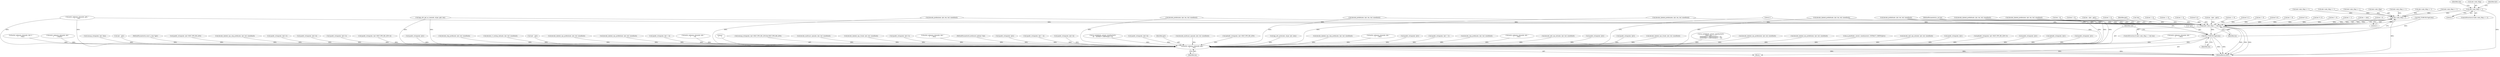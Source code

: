 digraph "0_tcpdump_ffde45acf3348f8353fb4064a1b21683ee6b5ddf@pointer" {
"1001087" [label="(Call,ndo->ndo_vflag <= 1)"];
"1002902" [label="(Call,ndo->ndo_vflag > 1)"];
"1002901" [label="(Call,ndo->ndo_vflag > 1 && len)"];
"1002909" [label="(Call,ND_TCHECK2(*pptr,len))"];
"1002913" [label="(Call,print_unknown_data(ndo, pptr, \"\n\t    \", len))"];
"1002804" [label="(Call,bgp_attr_print(ndo, atype, tptr, alen))"];
"1002915" [label="(Identifier,pptr)"];
"1002901" [label="(Call,ndo->ndo_vflag > 1 && len)"];
"1002903" [label="(Call,ndo->ndo_vflag)"];
"1002062" [label="(Call,decode_multicast_vpn(ndo, tptr, buf, sizeof(buf)))"];
"1000391" [label="(Call,len == 6)"];
"1000909" [label="(Call,ip6addr_string(ndo, tptr+BGP_VPN_RD_LEN))"];
"1001862" [label="(Call,decode_labeled_prefix6(ndo, tptr, len, buf, sizeof(buf)))"];
"1002908" [label="(Block,)"];
"1001998" [label="(Call,decode_labeled_vpn_clnp_prefix(ndo, tptr, buf, sizeof(buf)))"];
"1001966" [label="(Call,decode_clnp_prefix(ndo, tptr, buf, sizeof(buf)))"];
"1002556" [label="(Call,print_unknown_data(ndo, tptr, \"\n\t      \", tlen))"];
"1000180" [label="(Call,len % 2)"];
"1002894" [label="(Call,print_unknown_data(ndo, pptr, \"\n\t    \", len))"];
"1002113" [label="(Call,print_unknown_data(ndo, tptr-3, \"\n\t    \", tlen))"];
"1000362" [label="(Call,len != 0)"];
"1002140" [label="(Call,len % 8)"];
"1002639" [label="(Call,print_unknown_data(ndo, tptr,\"\n\t      \", length))"];
"1000376" [label="(Call,len != 8)"];
"1000573" [label="(Call,len % 4)"];
"1001432" [label="(Call,decode_labeled_prefix6(ndo, tptr, len, buf, sizeof(buf)))"];
"1000977" [label="(Call,isonsap_string(ndo, tptr, tlen))"];
"1001170" [label="(Call,tptr - pptr)"];
"1001091" [label="(Literal,1)"];
"1000128" [label="(MethodParameterIn,const u_char *pptr)"];
"1002923" [label="(MethodReturn,RET)"];
"1000815" [label="(Call,ipaddr_string(ndo, tptr+BGP_VPN_RD_LEN))"];
"1001568" [label="(Call,decode_labeled_vpn_clnp_prefix(ndo, tptr, buf, sizeof(buf)))"];
"1002824" [label="(Call,len % 12)"];
"1002223" [label="(Call,ipaddr_string(ndo, tptr+2))"];
"1002207" [label="(Call,ipaddr_string(ndo, tptr+4))"];
"1000436" [label="(Call,len != 8)"];
"1001093" [label="(Identifier,ndo)"];
"1000153" [label="(Call,len != 1)"];
"1002906" [label="(Literal,1)"];
"1002302" [label="(Call,ipaddr_string(ndo, tptr+2))"];
"1001038" [label="(Call,ipaddr_string(ndo, tptr+BGP_VPN_RD_LEN+4))"];
"1001822" [label="(Call,decode_prefix6(ndo, tptr, len, buf, sizeof(buf)))"];
"1002814" [label="(Call,len -= alen)"];
"1002633" [label="(Call,ndo->ndo_vflag <= 1)"];
"1002838" [label="(Call,len > 0)"];
"1002520" [label="(Call,ipaddr_string(ndo, tptr))"];
"1001750" [label="(Call,decode_labeled_prefix4(ndo, tptr, len, buf, sizeof(buf)))"];
"1001536" [label="(Call,decode_clnp_prefix(ndo, tptr, buf, sizeof(buf)))"];
"1001296" [label="(Call,decode_rt_routing_info(ndo, tptr, buf, sizeof(buf)))"];
"1001696" [label="(Call,tptr - pptr)"];
"1001264" [label="(Call,decode_labeled_vpn_prefix4(ndo, tptr, buf, sizeof(buf)))"];
"1000677" [label="(Call,ndo->ndo_vflag <= 1)"];
"1001472" [label="(Call,decode_labeled_vpn_prefix6(ndo, tptr, buf, sizeof(buf)))"];
"1000428" [label="(Call,ipaddr_string(ndo, tptr + 4))"];
"1002382" [label="(Call,print_unknown_data(ndo, tptr, \"\n\t      \", 8))"];
"1000200" [label="(Call,bgp_attr_get_as_size(ndo, atype, pptr, len))"];
"1002916" [label="(Literal,\"\n\t    \")"];
"1001018" [label="(Call,isonsap_string(ndo, tptr+BGP_VPN_RD_LEN,tlen-BGP_VPN_RD_LEN))"];
"1002677" [label="(Call,len -=4)"];
"1002550" [label="(Call,ndo->ndo_vflag <= 1)"];
"1001328" [label="(Call,decode_multicast_vpn(ndo, tptr, buf, sizeof(buf)))"];
"1001934" [label="(Call,decode_labeled_vpn_l2(ndo, tptr, buf, sizeof(buf)))"];
"1002288" [label="(Call,ipaddr_string(ndo, tptr+2))"];
"1000682" [label="(Call,print_unknown_data(ndo, tptr, \"\n\t    \", tlen))"];
"1000373" [label="(Call,len != 6)"];
"1000126" [label="(MethodParameterIn,netdissect_options *ndo)"];
"1002900" [label="(ControlStructure,if (ndo->ndo_vflag > 1 && len))"];
"1001184" [label="(Call,decode_prefix4(ndo, tptr, len, buf, sizeof(buf)))"];
"1001694" [label="(Call,len - (tptr - pptr))"];
"1002907" [label="(Identifier,len)"];
"1000312" [label="(Call,len != 4)"];
"1000767" [label="(Call,ipaddr_string(ndo, tptr))"];
"1000463" [label="(Call,ipaddr_string(ndo, tptr + 4))"];
"1002912" [label="(Identifier,len)"];
"1002486" [label="(Call,ipaddr_string(ndo, tptr+4))"];
"1001088" [label="(Call,ndo->ndo_vflag)"];
"1002241" [label="(Call,as_printf(ndo, astostr, sizeof(astostr),\n\t\t\t    EXTRACT_32BITS(tptr+2)))"];
"1002465" [label="(Call,ipaddr_string(ndo, tptr+4))"];
"1001086" [label="(ControlStructure,if (ndo->ndo_vflag <= 1))"];
"1002911" [label="(Identifier,pptr)"];
"1002910" [label="(Call,*pptr)"];
"1002914" [label="(Identifier,ndo)"];
"1002917" [label="(Identifier,len)"];
"1000129" [label="(MethodParameterIn,u_int len)"];
"1000190" [label="(Call,!len)"];
"1001710" [label="(Call,decode_prefix4(ndo, tptr, len, buf, sizeof(buf)))"];
"1001092" [label="(Call,print_unknown_data(ndo, tptr, \"\n\t    \", tlen))"];
"1002503" [label="(Call,ipaddr_string(ndo, tptr))"];
"1000408" [label="(Call,ipaddr_string(ndo, tptr + 2))"];
"1000548" [label="(Call,len != 4)"];
"1001392" [label="(Call,decode_prefix6(ndo, tptr, len, buf, sizeof(buf)))"];
"1001617" [label="(Call,print_unknown_data(ndo, tptr, \"\n\t    \", tlen))"];
"1002913" [label="(Call,print_unknown_data(ndo, pptr, \"\n\t    \", len))"];
"1001360" [label="(Call,decode_mdt_vpn_nlri(ndo, tptr, buf, sizeof(buf)))"];
"1000955" [label="(Call,ipaddr_string(ndo, tptr))"];
"1001224" [label="(Call,decode_labeled_prefix4(ndo, tptr, len, buf, sizeof(buf)))"];
"1002821" [label="(Call,len == 0)"];
"1002889" [label="(Call,ndo->ndo_vflag <= 1)"];
"1000338" [label="(Call,len != 4)"];
"1001098" [label="(Identifier,tptr)"];
"1002909" [label="(Call,ND_TCHECK2(*pptr,len))"];
"1002540" [label="(Call,ipaddr_string(ndo, tptr))"];
"1001504" [label="(Call,decode_labeled_vpn_l2(ndo, tptr, buf, sizeof(buf)))"];
"1002902" [label="(Call,ndo->ndo_vflag > 1)"];
"1000471" [label="(Call,len % 4)"];
"1002919" [label="(Literal,1)"];
"1001087" [label="(Call,ndo->ndo_vflag <= 1)"];
"1000258" [label="(Call,as_printf(ndo, astostr, sizeof(astostr),\n\t\t\t\tas_size == 2 ?\n\t\t\t\tEXTRACT_16BITS(&tptr[2 + i]) :\n\t\t\t\tEXTRACT_32BITS(&tptr[2 + i])))"];
"1001790" [label="(Call,decode_labeled_vpn_prefix4(ndo, tptr, buf, sizeof(buf)))"];
"1001902" [label="(Call,decode_labeled_vpn_prefix6(ndo, tptr, buf, sizeof(buf)))"];
"1001168" [label="(Call,len - (tptr - pptr))"];
"1002667" [label="(Call,as_printf(ndo, astostr, sizeof(astostr), EXTRACT_32BITS(tptr)))"];
"1002030" [label="(Call,decode_mdt_vpn_nlri(ndo, tptr, buf, sizeof(buf)))"];
"1001612" [label="(Call,ndo->ndo_vflag <= 1)"];
"1000598" [label="(Call,ipaddr_string(ndo, tptr))"];
"1002108" [label="(Call,ndo->ndo_vflag <= 1)"];
"1001058" [label="(Call,ip6addr_string(ndo, tptr+BGP_VPN_RD_LEN+3))"];
"1000331" [label="(Call,ipaddr_string(ndo, tptr))"];
"1000861" [label="(Call,ip6addr_string(ndo, tptr))"];
"1000567" [label="(Call,ipaddr_string(ndo, tptr))"];
"1002878" [label="(Call,ND_TCHECK2(*pptr,len))"];
"1001087" -> "1001086"  [label="AST: "];
"1001087" -> "1001091"  [label="CFG: "];
"1001088" -> "1001087"  [label="AST: "];
"1001091" -> "1001087"  [label="AST: "];
"1001093" -> "1001087"  [label="CFG: "];
"1001098" -> "1001087"  [label="CFG: "];
"1001087" -> "1002923"  [label="DDG: "];
"1001087" -> "1002902"  [label="DDG: "];
"1002902" -> "1002901"  [label="AST: "];
"1002902" -> "1002906"  [label="CFG: "];
"1002903" -> "1002902"  [label="AST: "];
"1002906" -> "1002902"  [label="AST: "];
"1002907" -> "1002902"  [label="CFG: "];
"1002901" -> "1002902"  [label="CFG: "];
"1002902" -> "1002923"  [label="DDG: "];
"1002902" -> "1002901"  [label="DDG: "];
"1002902" -> "1002901"  [label="DDG: "];
"1000677" -> "1002902"  [label="DDG: "];
"1002633" -> "1002902"  [label="DDG: "];
"1002550" -> "1002902"  [label="DDG: "];
"1002889" -> "1002902"  [label="DDG: "];
"1002108" -> "1002902"  [label="DDG: "];
"1001612" -> "1002902"  [label="DDG: "];
"1002901" -> "1002900"  [label="AST: "];
"1002901" -> "1002907"  [label="CFG: "];
"1002907" -> "1002901"  [label="AST: "];
"1002911" -> "1002901"  [label="CFG: "];
"1002919" -> "1002901"  [label="CFG: "];
"1002901" -> "1002923"  [label="DDG: "];
"1002901" -> "1002923"  [label="DDG: "];
"1002901" -> "1002923"  [label="DDG: "];
"1000338" -> "1002901"  [label="DDG: "];
"1000436" -> "1002901"  [label="DDG: "];
"1002878" -> "1002901"  [label="DDG: "];
"1001694" -> "1002901"  [label="DDG: "];
"1002824" -> "1002901"  [label="DDG: "];
"1000573" -> "1002901"  [label="DDG: "];
"1000153" -> "1002901"  [label="DDG: "];
"1001750" -> "1002901"  [label="DDG: "];
"1000376" -> "1002901"  [label="DDG: "];
"1001862" -> "1002901"  [label="DDG: "];
"1001822" -> "1002901"  [label="DDG: "];
"1000471" -> "1002901"  [label="DDG: "];
"1000391" -> "1002901"  [label="DDG: "];
"1001710" -> "1002901"  [label="DDG: "];
"1000312" -> "1002901"  [label="DDG: "];
"1002838" -> "1002901"  [label="DDG: "];
"1001168" -> "1002901"  [label="DDG: "];
"1000180" -> "1002901"  [label="DDG: "];
"1002821" -> "1002901"  [label="DDG: "];
"1000190" -> "1002901"  [label="DDG: "];
"1001432" -> "1002901"  [label="DDG: "];
"1001224" -> "1002901"  [label="DDG: "];
"1002140" -> "1002901"  [label="DDG: "];
"1001392" -> "1002901"  [label="DDG: "];
"1002814" -> "1002901"  [label="DDG: "];
"1002894" -> "1002901"  [label="DDG: "];
"1000373" -> "1002901"  [label="DDG: "];
"1000548" -> "1002901"  [label="DDG: "];
"1002677" -> "1002901"  [label="DDG: "];
"1000362" -> "1002901"  [label="DDG: "];
"1001184" -> "1002901"  [label="DDG: "];
"1000129" -> "1002901"  [label="DDG: "];
"1000200" -> "1002901"  [label="DDG: "];
"1002901" -> "1002909"  [label="DDG: "];
"1002909" -> "1002908"  [label="AST: "];
"1002909" -> "1002912"  [label="CFG: "];
"1002910" -> "1002909"  [label="AST: "];
"1002912" -> "1002909"  [label="AST: "];
"1002914" -> "1002909"  [label="CFG: "];
"1002909" -> "1002923"  [label="DDG: "];
"1002909" -> "1002923"  [label="DDG: "];
"1002878" -> "1002909"  [label="DDG: "];
"1000129" -> "1002909"  [label="DDG: "];
"1002909" -> "1002913"  [label="DDG: "];
"1002913" -> "1002908"  [label="AST: "];
"1002913" -> "1002917"  [label="CFG: "];
"1002914" -> "1002913"  [label="AST: "];
"1002915" -> "1002913"  [label="AST: "];
"1002916" -> "1002913"  [label="AST: "];
"1002917" -> "1002913"  [label="AST: "];
"1002919" -> "1002913"  [label="CFG: "];
"1002913" -> "1002923"  [label="DDG: "];
"1002913" -> "1002923"  [label="DDG: "];
"1002913" -> "1002923"  [label="DDG: "];
"1002913" -> "1002923"  [label="DDG: "];
"1000598" -> "1002913"  [label="DDG: "];
"1002667" -> "1002913"  [label="DDG: "];
"1000331" -> "1002913"  [label="DDG: "];
"1001018" -> "1002913"  [label="DDG: "];
"1001092" -> "1002913"  [label="DDG: "];
"1000977" -> "1002913"  [label="DDG: "];
"1002503" -> "1002913"  [label="DDG: "];
"1001264" -> "1002913"  [label="DDG: "];
"1000258" -> "1002913"  [label="DDG: "];
"1002113" -> "1002913"  [label="DDG: "];
"1002223" -> "1002913"  [label="DDG: "];
"1002894" -> "1002913"  [label="DDG: "];
"1002894" -> "1002913"  [label="DDG: "];
"1000815" -> "1002913"  [label="DDG: "];
"1002540" -> "1002913"  [label="DDG: "];
"1001432" -> "1002913"  [label="DDG: "];
"1000200" -> "1002913"  [label="DDG: "];
"1000200" -> "1002913"  [label="DDG: "];
"1001862" -> "1002913"  [label="DDG: "];
"1001392" -> "1002913"  [label="DDG: "];
"1002486" -> "1002913"  [label="DDG: "];
"1001184" -> "1002913"  [label="DDG: "];
"1000567" -> "1002913"  [label="DDG: "];
"1001328" -> "1002913"  [label="DDG: "];
"1000408" -> "1002913"  [label="DDG: "];
"1002241" -> "1002913"  [label="DDG: "];
"1001568" -> "1002913"  [label="DDG: "];
"1000682" -> "1002913"  [label="DDG: "];
"1002465" -> "1002913"  [label="DDG: "];
"1001750" -> "1002913"  [label="DDG: "];
"1001822" -> "1002913"  [label="DDG: "];
"1002030" -> "1002913"  [label="DDG: "];
"1001472" -> "1002913"  [label="DDG: "];
"1002382" -> "1002913"  [label="DDG: "];
"1001536" -> "1002913"  [label="DDG: "];
"1001934" -> "1002913"  [label="DDG: "];
"1002804" -> "1002913"  [label="DDG: "];
"1002207" -> "1002913"  [label="DDG: "];
"1001998" -> "1002913"  [label="DDG: "];
"1002062" -> "1002913"  [label="DDG: "];
"1000909" -> "1002913"  [label="DDG: "];
"1001224" -> "1002913"  [label="DDG: "];
"1000463" -> "1002913"  [label="DDG: "];
"1001504" -> "1002913"  [label="DDG: "];
"1001710" -> "1002913"  [label="DDG: "];
"1001790" -> "1002913"  [label="DDG: "];
"1002288" -> "1002913"  [label="DDG: "];
"1001360" -> "1002913"  [label="DDG: "];
"1001966" -> "1002913"  [label="DDG: "];
"1001617" -> "1002913"  [label="DDG: "];
"1001902" -> "1002913"  [label="DDG: "];
"1002302" -> "1002913"  [label="DDG: "];
"1001058" -> "1002913"  [label="DDG: "];
"1001296" -> "1002913"  [label="DDG: "];
"1000861" -> "1002913"  [label="DDG: "];
"1000955" -> "1002913"  [label="DDG: "];
"1002520" -> "1002913"  [label="DDG: "];
"1000428" -> "1002913"  [label="DDG: "];
"1000767" -> "1002913"  [label="DDG: "];
"1002556" -> "1002913"  [label="DDG: "];
"1002639" -> "1002913"  [label="DDG: "];
"1001038" -> "1002913"  [label="DDG: "];
"1000126" -> "1002913"  [label="DDG: "];
"1001170" -> "1002913"  [label="DDG: "];
"1001696" -> "1002913"  [label="DDG: "];
"1000128" -> "1002913"  [label="DDG: "];
"1000129" -> "1002913"  [label="DDG: "];
}
